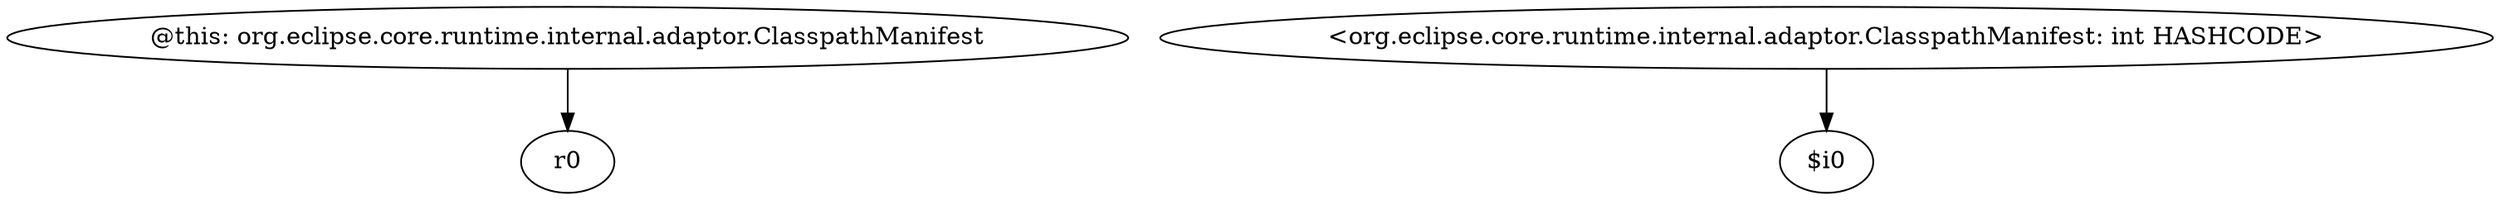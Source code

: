 digraph g {
0[label="@this: org.eclipse.core.runtime.internal.adaptor.ClasspathManifest"]
1[label="r0"]
0->1[label=""]
2[label="<org.eclipse.core.runtime.internal.adaptor.ClasspathManifest: int HASHCODE>"]
3[label="$i0"]
2->3[label=""]
}